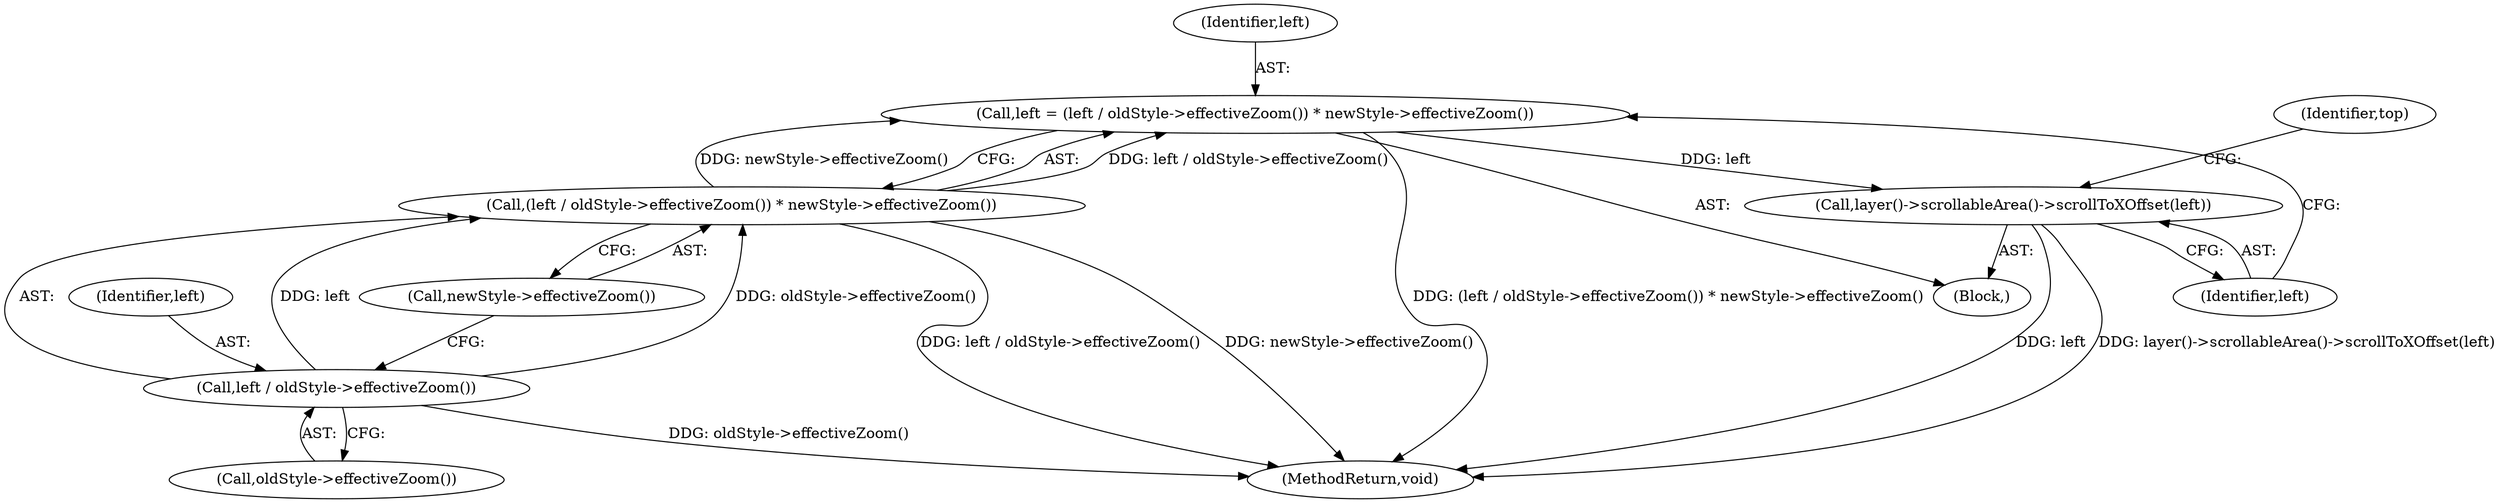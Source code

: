 digraph "0_Chrome_b2b21468c1f7f08b30a7c1755316f6026c50eb2a_4@integer" {
"1000163" [label="(Call,left = (left / oldStyle->effectiveZoom()) * newStyle->effectiveZoom())"];
"1000165" [label="(Call,(left / oldStyle->effectiveZoom()) * newStyle->effectiveZoom())"];
"1000166" [label="(Call,left / oldStyle->effectiveZoom())"];
"1000170" [label="(Call,layer()->scrollableArea()->scrollToXOffset(left))"];
"1000166" [label="(Call,left / oldStyle->effectiveZoom())"];
"1000167" [label="(Identifier,left)"];
"1000219" [label="(MethodReturn,void)"];
"1000169" [label="(Call,newStyle->effectiveZoom())"];
"1000163" [label="(Call,left = (left / oldStyle->effectiveZoom()) * newStyle->effectiveZoom())"];
"1000164" [label="(Identifier,left)"];
"1000170" [label="(Call,layer()->scrollableArea()->scrollToXOffset(left))"];
"1000165" [label="(Call,(left / oldStyle->effectiveZoom()) * newStyle->effectiveZoom())"];
"1000168" [label="(Call,oldStyle->effectiveZoom())"];
"1000171" [label="(Identifier,left)"];
"1000173" [label="(Identifier,top)"];
"1000162" [label="(Block,)"];
"1000163" -> "1000162"  [label="AST: "];
"1000163" -> "1000165"  [label="CFG: "];
"1000164" -> "1000163"  [label="AST: "];
"1000165" -> "1000163"  [label="AST: "];
"1000171" -> "1000163"  [label="CFG: "];
"1000163" -> "1000219"  [label="DDG: (left / oldStyle->effectiveZoom()) * newStyle->effectiveZoom()"];
"1000165" -> "1000163"  [label="DDG: left / oldStyle->effectiveZoom()"];
"1000165" -> "1000163"  [label="DDG: newStyle->effectiveZoom()"];
"1000163" -> "1000170"  [label="DDG: left"];
"1000165" -> "1000169"  [label="CFG: "];
"1000166" -> "1000165"  [label="AST: "];
"1000169" -> "1000165"  [label="AST: "];
"1000165" -> "1000219"  [label="DDG: newStyle->effectiveZoom()"];
"1000165" -> "1000219"  [label="DDG: left / oldStyle->effectiveZoom()"];
"1000166" -> "1000165"  [label="DDG: left"];
"1000166" -> "1000165"  [label="DDG: oldStyle->effectiveZoom()"];
"1000166" -> "1000168"  [label="CFG: "];
"1000167" -> "1000166"  [label="AST: "];
"1000168" -> "1000166"  [label="AST: "];
"1000169" -> "1000166"  [label="CFG: "];
"1000166" -> "1000219"  [label="DDG: oldStyle->effectiveZoom()"];
"1000170" -> "1000162"  [label="AST: "];
"1000170" -> "1000171"  [label="CFG: "];
"1000171" -> "1000170"  [label="AST: "];
"1000173" -> "1000170"  [label="CFG: "];
"1000170" -> "1000219"  [label="DDG: left"];
"1000170" -> "1000219"  [label="DDG: layer()->scrollableArea()->scrollToXOffset(left)"];
}
